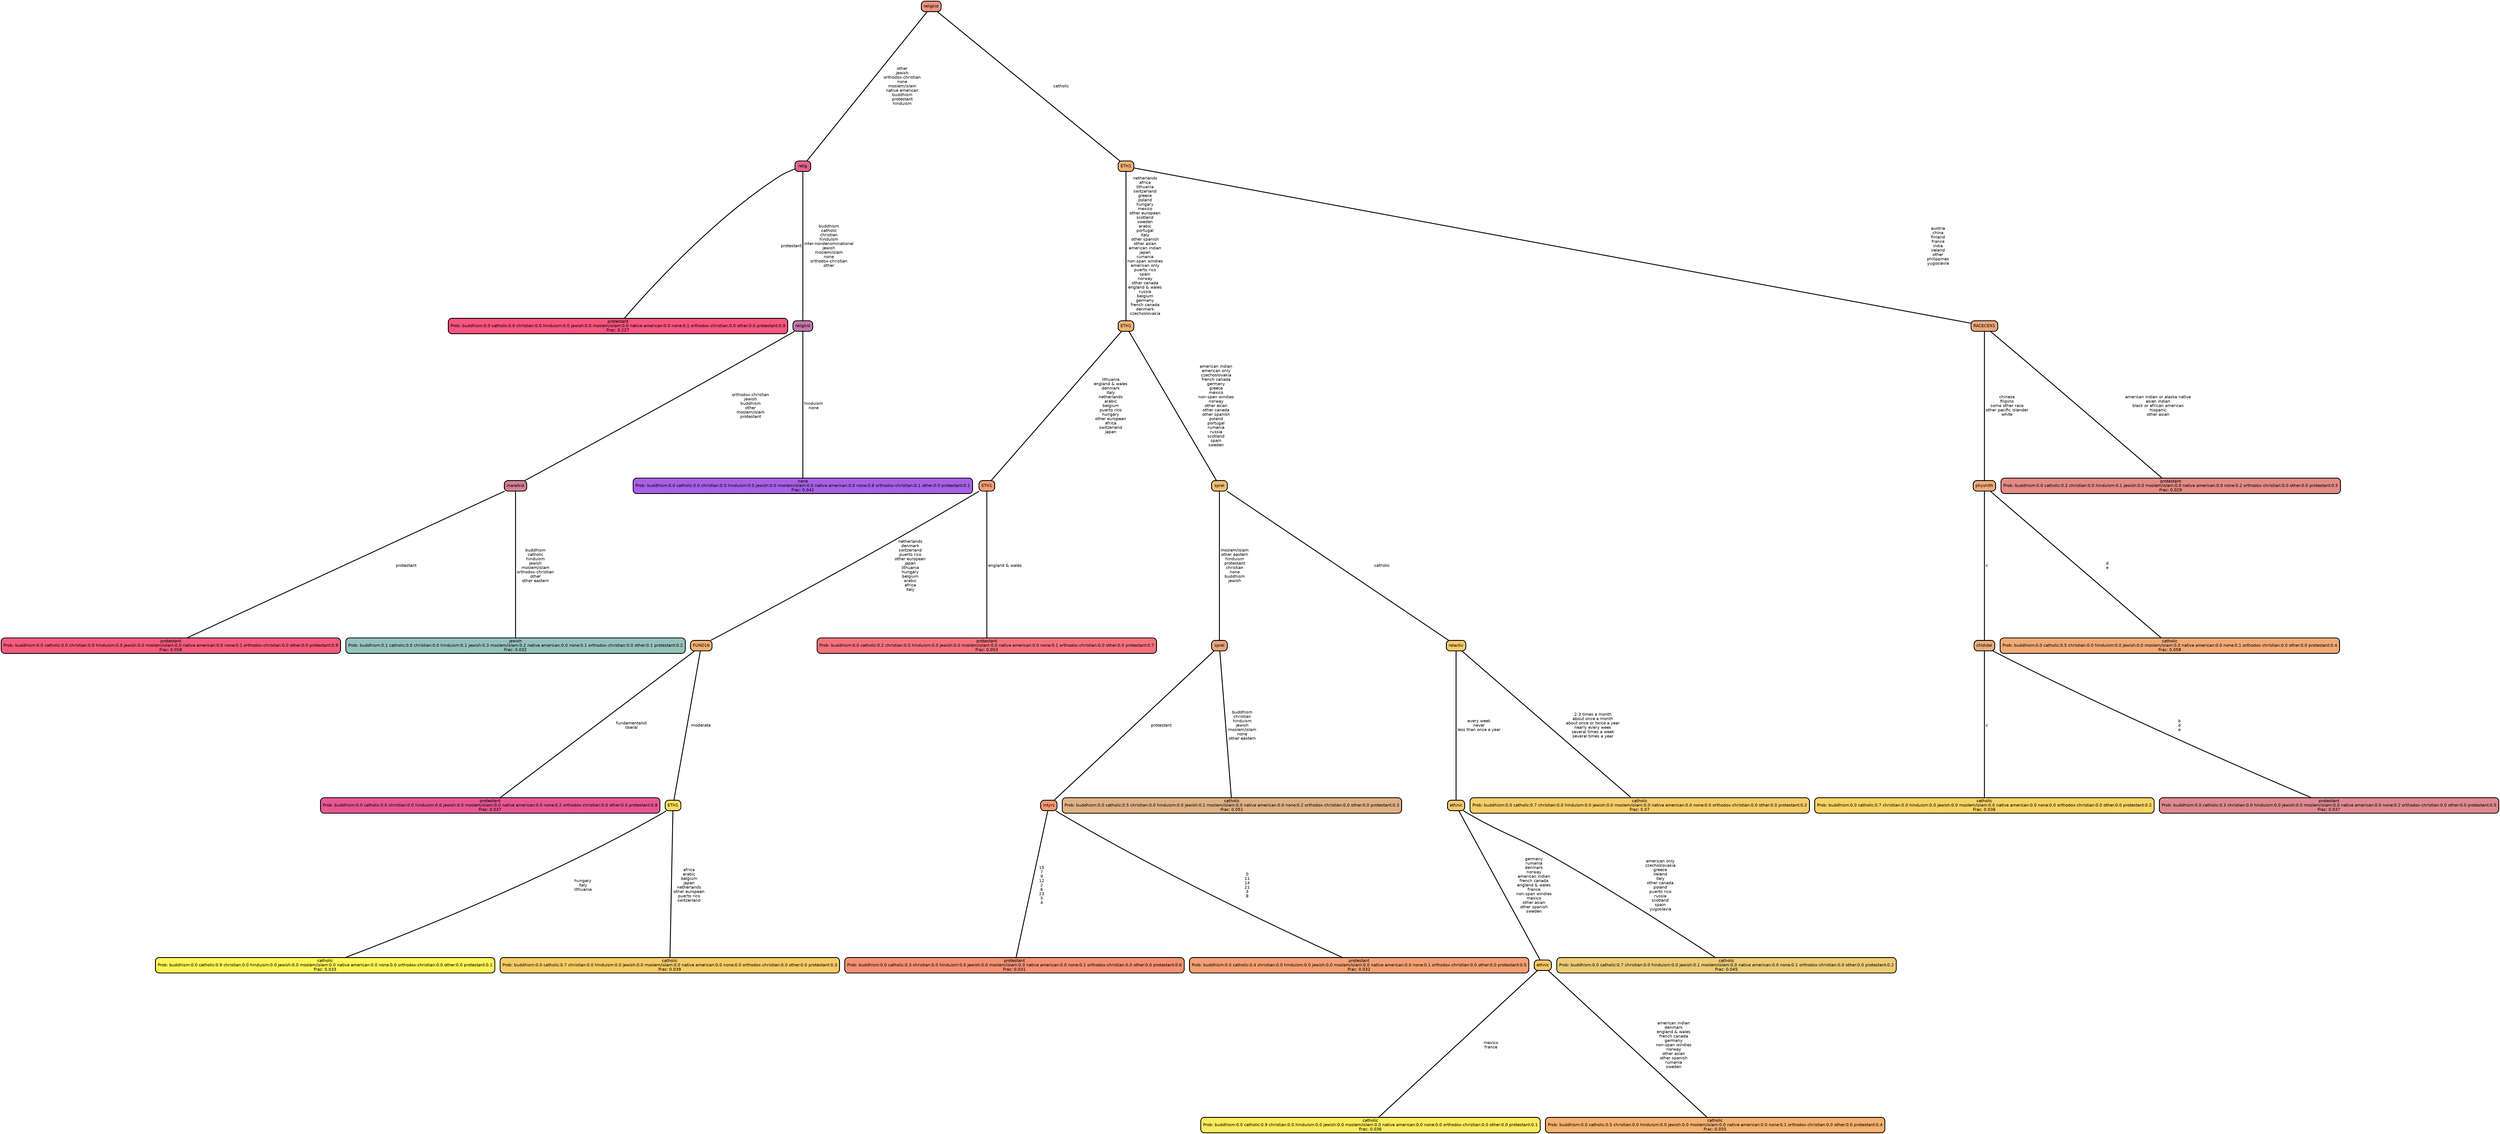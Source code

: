 graph Tree {
node [shape=box, style="filled, rounded",color="black",penwidth="3",fontcolor="black",                 fontname=helvetica] ;
graph [ranksep="0 equally", splines=straight,                 bgcolor=transparent, dpi=200] ;
edge [fontname=helvetica, color=black] ;
0 [label="protestant
Prob: buddhism:0.0 catholic:0.0 christian:0.0 hinduism:0.0 jewish:0.0 moslem/islam:0.0 native american:0.0 none:0.1 orthodox-christian:0.0 other:0.0 protestant:0.9
Frac: 0.227", fillcolor="#f9557f"] ;
1 [label="relig", fillcolor="#e66191"] ;
2 [label="protestant
Prob: buddhism:0.0 catholic:0.0 christian:0.0 hinduism:0.0 jewish:0.0 moslem/islam:0.0 native american:0.0 none:0.1 orthodox-christian:0.0 other:0.0 protestant:0.9
Frac: 0.058", fillcolor="#f75b7e"] ;
3 [label="marelkid", fillcolor="#d57f94"] ;
4 [label="jewish
Prob: buddhism:0.1 catholic:0.0 christian:0.0 hinduism:0.1 jewish:0.3 moslem/islam:0.2 native american:0.0 none:0.1 orthodox-christian:0.0 other:0.1 protestant:0.2
Frac: 0.032", fillcolor="#96c2bc"] ;
5 [label="religkid", fillcolor="#c675af"] ;
6 [label="none
Prob: buddhism:0.0 catholic:0.0 christian:0.0 hinduism:0.0 jewish:0.0 moslem/islam:0.0 native american:0.0 none:0.8 orthodox-christian:0.1 other:0.0 protestant:0.1
Frac: 0.042", fillcolor="#a860e8"] ;
7 [label="religkid", fillcolor="#ed937e"] ;
8 [label="protestant
Prob: buddhism:0.0 catholic:0.0 christian:0.0 hinduism:0.0 jewish:0.0 moslem/islam:0.0 native american:0.0 none:0.2 orthodox-christian:0.0 other:0.0 protestant:0.8
Frac: 0.037", fillcolor="#e85794"] ;
9 [label="FUND16", fillcolor="#f4b171"] ;
10 [label="catholic
Prob: buddhism:0.0 catholic:0.9 christian:0.0 hinduism:0.0 jewish:0.0 moslem/islam:0.0 native american:0.0 none:0.0 orthodox-christian:0.0 other:0.0 protestant:0.1
Frac: 0.033", fillcolor="#fff656"] ;
11 [label="ETH1", fillcolor="#fadf5f"] ;
12 [label="catholic
Prob: buddhism:0.0 catholic:0.7 christian:0.0 hinduism:0.0 jewish:0.0 moslem/islam:0.0 native american:0.0 none:0.0 orthodox-christian:0.0 other:0.0 protestant:0.3
Frac: 0.039", fillcolor="#f7cc66"] ;
13 [label="ETH1", fillcolor="#f59d74"] ;
14 [label="protestant
Prob: buddhism:0.0 catholic:0.2 christian:0.0 hinduism:0.0 jewish:0.0 moslem/islam:0.0 native american:0.0 none:0.1 orthodox-christian:0.0 other:0.0 protestant:0.7
Frac: 0.053", fillcolor="#f6737b"] ;
15 [label="ETH1", fillcolor="#f2b272"] ;
16 [label="protestant
Prob: buddhism:0.0 catholic:0.3 christian:0.0 hinduism:0.0 jewish:0.0 moslem/islam:0.0 native american:0.0 none:0.1 orthodox-christian:0.0 other:0.0 protestant:0.6
Frac: 0.031", fillcolor="#f59175"] ;
17 [label="intyrs", fillcolor="#f59975"] ;
18 [label="protestant
Prob: buddhism:0.0 catholic:0.4 christian:0.0 hinduism:0.0 jewish:0.0 moslem/islam:0.0 native american:0.0 none:0.1 orthodox-christian:0.0 other:0.0 protestant:0.5
Frac: 0.032", fillcolor="#f5a074"] ;
19 [label="sprel", fillcolor="#eba47d"] ;
20 [label="catholic
Prob: buddhism:0.0 catholic:0.5 christian:0.0 hinduism:0.0 jewish:0.1 moslem/islam:0.0 native american:0.0 none:0.2 orthodox-christian:0.0 other:0.0 protestant:0.3
Frac: 0.051", fillcolor="#dfb186"] ;
21 [label="sprel", fillcolor="#f1bd71"] ;
22 [label="catholic
Prob: buddhism:0.0 catholic:0.9 christian:0.0 hinduism:0.0 jewish:0.0 moslem/islam:0.0 native american:0.0 none:0.0 orthodox-christian:0.0 other:0.0 protestant:0.1
Frac: 0.036", fillcolor="#fbec5d"] ;
23 [label="ethnic", fillcolor="#f8c868"] ;
24 [label="catholic
Prob: buddhism:0.0 catholic:0.5 christian:0.0 hinduism:0.0 jewish:0.0 moslem/islam:0.0 native american:0.0 none:0.1 orthodox-christian:0.0 other:0.0 protestant:0.4
Frac: 0.055", fillcolor="#f5b170"] ;
25 [label="ethnic", fillcolor="#f4c96c"] ;
26 [label="catholic
Prob: buddhism:0.0 catholic:0.7 christian:0.0 hinduism:0.0 jewish:0.1 moslem/islam:0.0 native american:0.0 none:0.1 orthodox-christian:0.0 other:0.0 protestant:0.2
Frac: 0.045", fillcolor="#eccc74"] ;
27 [label="relactiv", fillcolor="#f5cb6b"] ;
28 [label="catholic
Prob: buddhism:0.0 catholic:0.7 christian:0.0 hinduism:0.0 jewish:0.0 moslem/islam:0.0 native american:0.0 none:0.0 orthodox-christian:0.0 other:0.0 protestant:0.2
Frac: 0.07", fillcolor="#f7cd69"] ;
29 [label="ETH1", fillcolor="#f1af74"] ;
30 [label="catholic
Prob: buddhism:0.0 catholic:0.7 christian:0.0 hinduism:0.0 jewish:0.0 moslem/islam:0.0 native american:0.0 none:0.0 orthodox-christian:0.0 other:0.0 protestant:0.2
Frac: 0.036", fillcolor="#f9d362"] ;
31 [label="chldidel", fillcolor="#ecad7a"] ;
32 [label="protestant
Prob: buddhism:0.0 catholic:0.3 christian:0.0 hinduism:0.0 jewish:0.0 moslem/islam:0.0 native american:0.0 none:0.2 orthodox-christian:0.0 other:0.0 protestant:0.5
Frac: 0.037", fillcolor="#e08991"] ;
33 [label="physhlth", fillcolor="#efab77"] ;
34 [label="catholic
Prob: buddhism:0.0 catholic:0.5 christian:0.0 hinduism:0.0 jewish:0.0 moslem/islam:0.0 native american:0.0 none:0.1 orthodox-christian:0.0 other:0.0 protestant:0.4
Frac: 0.058", fillcolor="#f1a975"] ;
35 [label="RACECEN1", fillcolor="#eda57a"] ;
36 [label="protestant
Prob: buddhism:0.0 catholic:0.2 christian:0.0 hinduism:0.1 jewish:0.0 moslem/islam:0.0 native american:0.0 none:0.2 orthodox-christian:0.0 other:0.0 protestant:0.5
Frac: 0.029", fillcolor="#e38b84"] ;
1 -- 0 [label=" protestant",penwidth=3] ;
1 -- 5 [label=" buddhism\n catholic\n christian\n hinduism\n inter-nondenominational\n jewish\n moslem/islam\n none\n orthodox-christian\n other",penwidth=3] ;
3 -- 2 [label=" protestant",penwidth=3] ;
3 -- 4 [label=" buddhism\n catholic\n hinduism\n jewish\n moslem/islam\n orthodox-christian\n other\n other eastern",penwidth=3] ;
5 -- 3 [label=" orthodox-christian\n jewish\n buddhism\n other\n moslem/islam\n protestant",penwidth=3] ;
5 -- 6 [label=" hinduism\n none",penwidth=3] ;
7 -- 1 [label=" other\n jewish\n orthodox-christian\n none\n moslem/islam\n native american\n buddhism\n protestant\n hinduism",penwidth=3] ;
7 -- 29 [label=" catholic",penwidth=3] ;
9 -- 8 [label=" fundamentalist\n liberal",penwidth=3] ;
9 -- 11 [label=" moderate",penwidth=3] ;
11 -- 10 [label=" hungary\n italy\n lithuania",penwidth=3] ;
11 -- 12 [label=" africa\n arabic\n belgium\n japan\n netherlands\n other european\n puerto rico\n switzerland",penwidth=3] ;
13 -- 9 [label=" netherlands\n denmark\n switzerland\n puerto rico\n other european\n japan\n lithuania\n hungary\n belgium\n arabic\n africa\n italy",penwidth=3] ;
13 -- 14 [label=" england & wales",penwidth=3] ;
15 -- 13 [label=" lithuania\n england & wales\n denmark\n italy\n netherlands\n arabic\n belgium\n puerto rico\n hungary\n other european\n africa\n switzerland\n japan",penwidth=3] ;
15 -- 21 [label=" american indian\n american only\n czechoslovakia\n french canada\n germany\n greece\n mexico\n non-span windies\n norway\n other asian\n other canada\n other spanish\n poland\n portugal\n rumania\n russia\n scotland\n spain\n sweden",penwidth=3] ;
17 -- 16 [label=" 15\n 7\n 9\n 12\n 2\n 6\n 23\n 5\n 4",penwidth=3] ;
17 -- 18 [label=" 0\n 11\n 14\n 21\n 3\n 8",penwidth=3] ;
19 -- 17 [label=" protestant",penwidth=3] ;
19 -- 20 [label=" buddhism\n christian\n hinduism\n jewish\n moslem/islam\n none\n other eastern",penwidth=3] ;
21 -- 19 [label=" moslem/islam\n other eastern\n hinduism\n protestant\n christian\n none\n buddhism\n jewish",penwidth=3] ;
21 -- 27 [label=" catholic",penwidth=3] ;
23 -- 22 [label=" mexico\n france",penwidth=3] ;
23 -- 24 [label=" american indian\n denmark\n england & wales\n french canada\n germany\n non-span windies\n norway\n other asian\n other spanish\n rumania\n sweden",penwidth=3] ;
25 -- 23 [label=" germany\n rumania\n denmark\n norway\n american indian\n french canada\n england & wales\n france\n non-span windies\n mexico\n other asian\n other spanish\n sweden",penwidth=3] ;
25 -- 26 [label=" american only\n czechoslovakia\n greece\n ireland\n italy\n other canada\n poland\n puerto rico\n russia\n scotland\n spain\n yugoslavia",penwidth=3] ;
27 -- 25 [label=" every week\n never\n less than once a year",penwidth=3] ;
27 -- 28 [label=" 2-3 times a month\n about once a month\n about once or twice a year\n nearly every week\n several times a week\n several times a year",penwidth=3] ;
29 -- 15 [label=" netherlands\n africa\n lithuania\n switzerland\n greece\n poland\n hungary\n mexico\n other european\n scotland\n sweden\n arabic\n portugal\n italy\n other spanish\n other asian\n american indian\n japan\n rumania\n non-span windies\n american only\n puerto rico\n spain\n norway\n other canada\n england & wales\n russia\n belgium\n germany\n french canada\n denmark\n czechoslovakia",penwidth=3] ;
29 -- 35 [label=" austria\n china\n finland\n france\n india\n ireland\n other\n philippines\n yugoslavia",penwidth=3] ;
31 -- 30 [label=" c",penwidth=3] ;
31 -- 32 [label=" b\n d\n e",penwidth=3] ;
33 -- 31 [label=" c",penwidth=3] ;
33 -- 34 [label=" d\n e",penwidth=3] ;
35 -- 33 [label=" chinese\n filipino\n some other race\n other pacific islander\n white",penwidth=3] ;
35 -- 36 [label=" american indian or alaska native\n asian indian\n black or african american\n hispanic\n other asian",penwidth=3] ;
{rank = same;}}